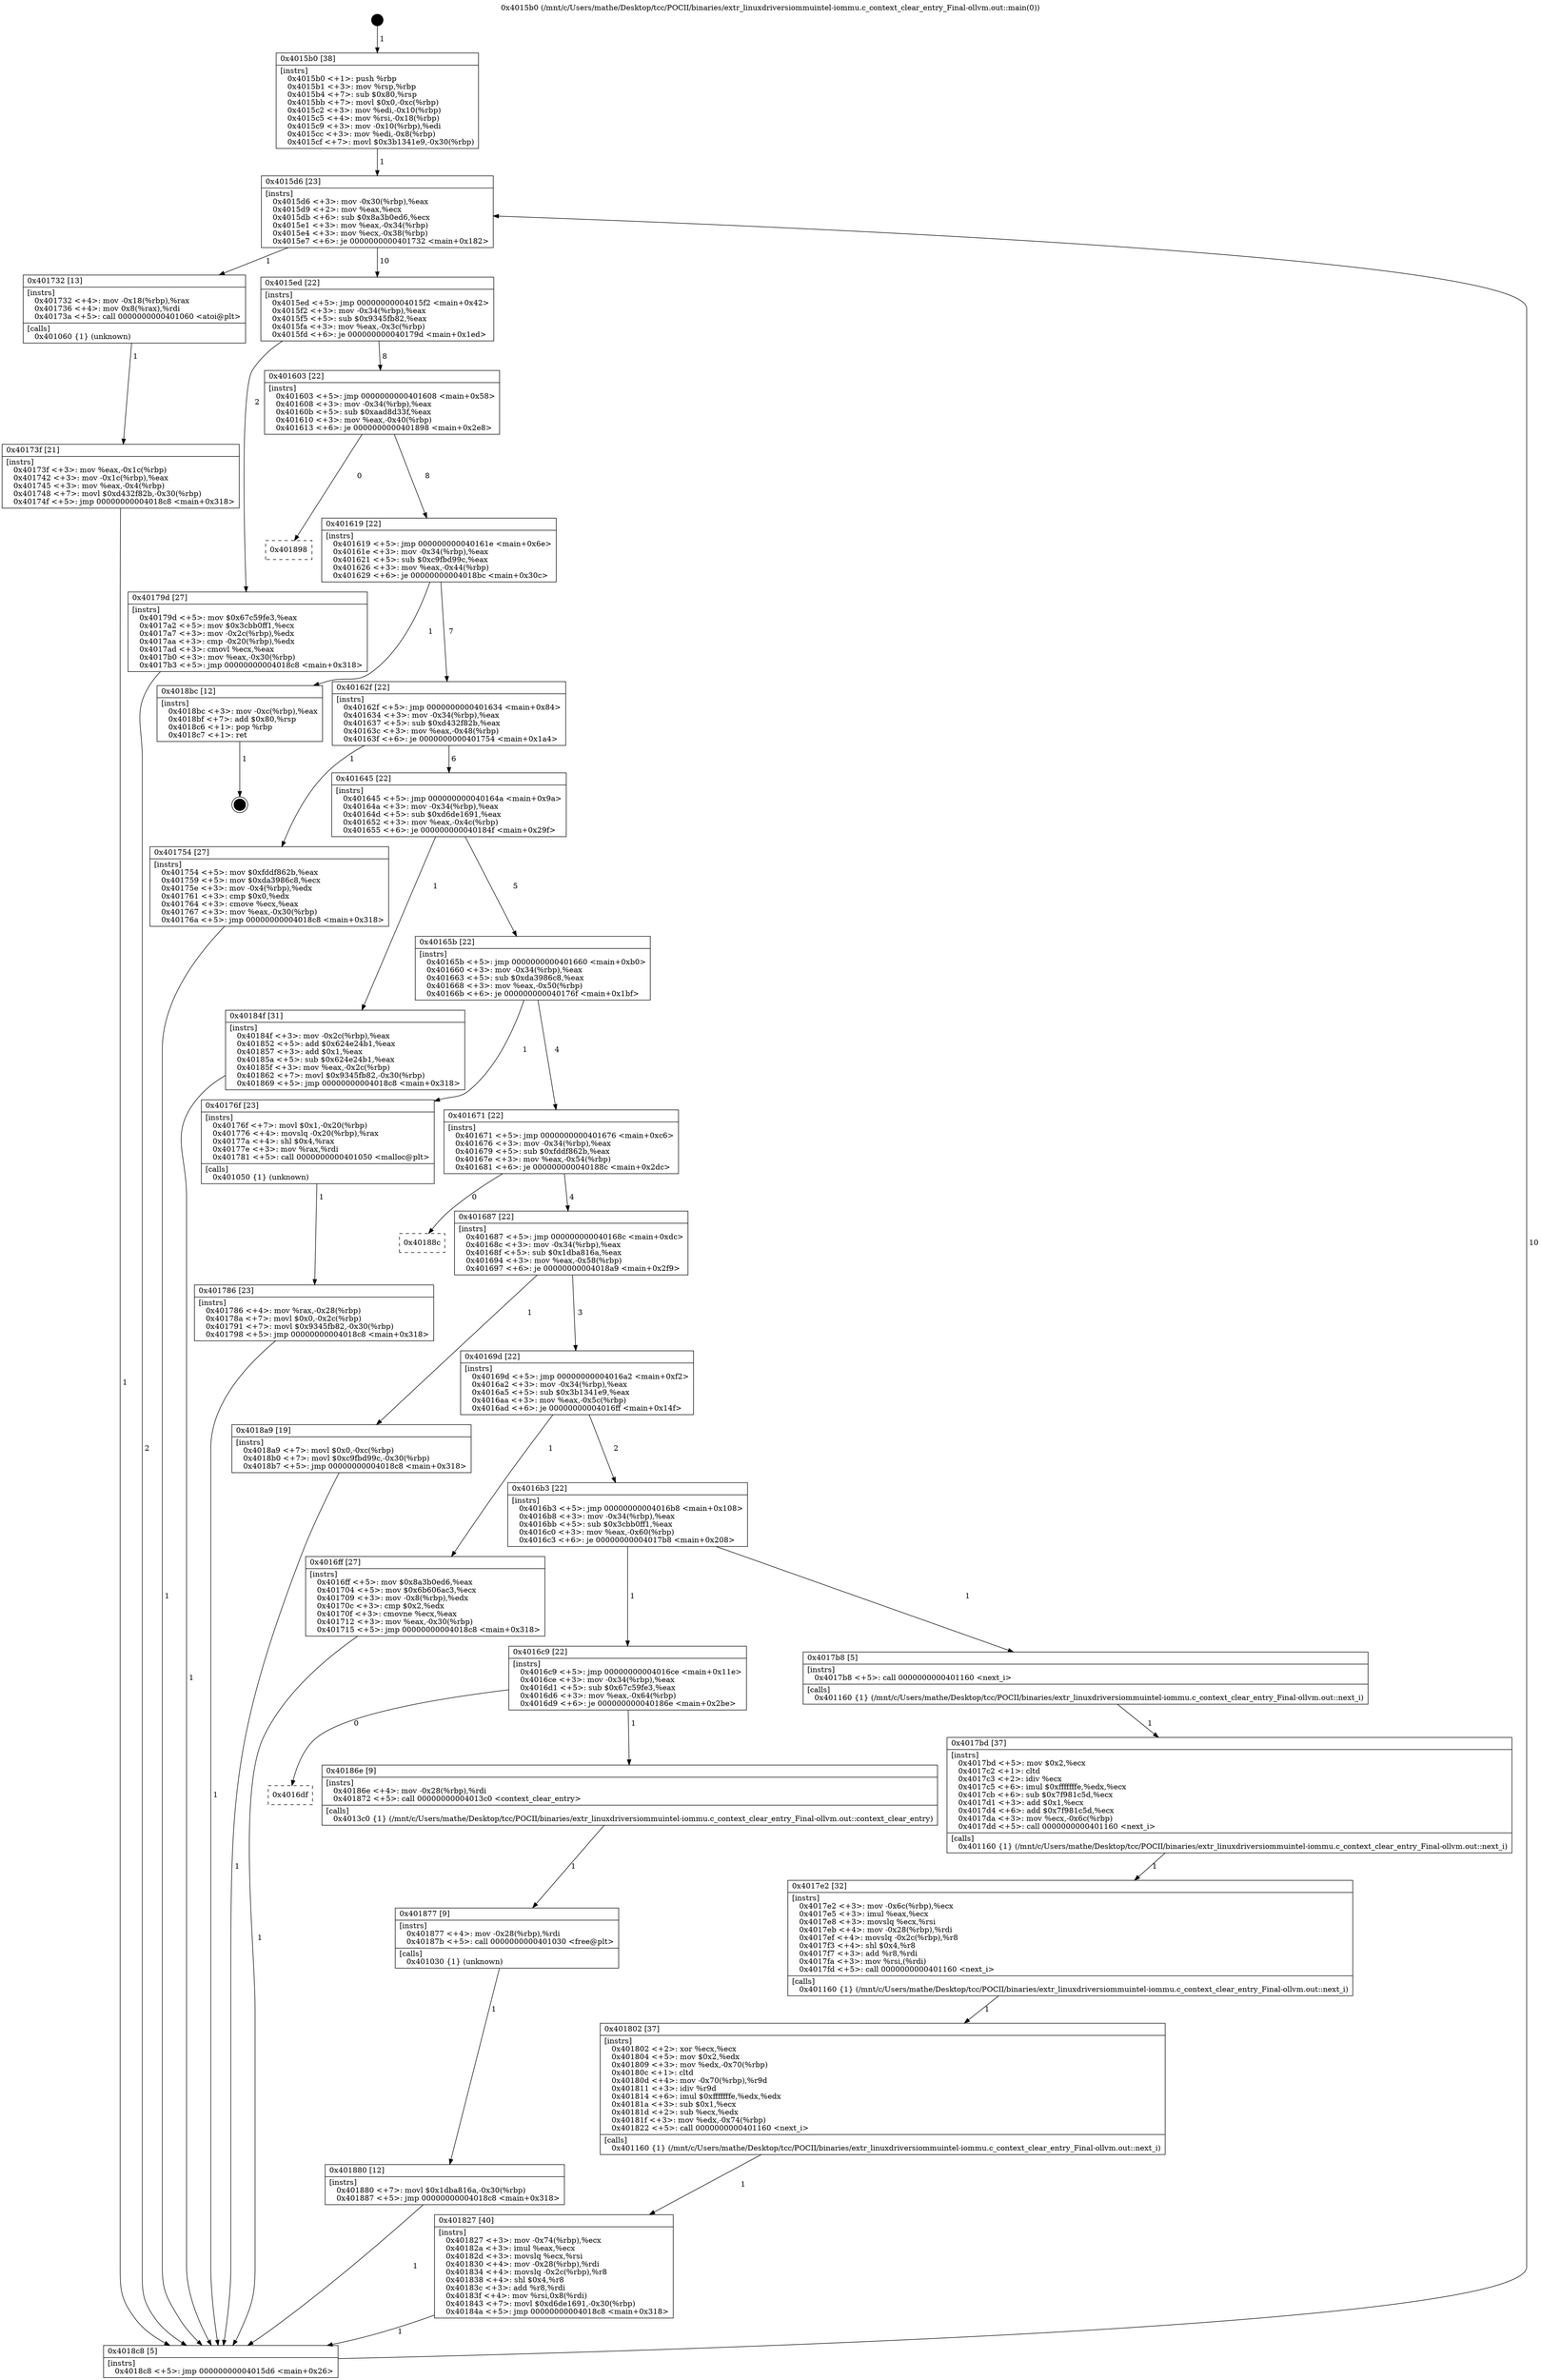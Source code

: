 digraph "0x4015b0" {
  label = "0x4015b0 (/mnt/c/Users/mathe/Desktop/tcc/POCII/binaries/extr_linuxdriversiommuintel-iommu.c_context_clear_entry_Final-ollvm.out::main(0))"
  labelloc = "t"
  node[shape=record]

  Entry [label="",width=0.3,height=0.3,shape=circle,fillcolor=black,style=filled]
  "0x4015d6" [label="{
     0x4015d6 [23]\l
     | [instrs]\l
     &nbsp;&nbsp;0x4015d6 \<+3\>: mov -0x30(%rbp),%eax\l
     &nbsp;&nbsp;0x4015d9 \<+2\>: mov %eax,%ecx\l
     &nbsp;&nbsp;0x4015db \<+6\>: sub $0x8a3b0ed6,%ecx\l
     &nbsp;&nbsp;0x4015e1 \<+3\>: mov %eax,-0x34(%rbp)\l
     &nbsp;&nbsp;0x4015e4 \<+3\>: mov %ecx,-0x38(%rbp)\l
     &nbsp;&nbsp;0x4015e7 \<+6\>: je 0000000000401732 \<main+0x182\>\l
  }"]
  "0x401732" [label="{
     0x401732 [13]\l
     | [instrs]\l
     &nbsp;&nbsp;0x401732 \<+4\>: mov -0x18(%rbp),%rax\l
     &nbsp;&nbsp;0x401736 \<+4\>: mov 0x8(%rax),%rdi\l
     &nbsp;&nbsp;0x40173a \<+5\>: call 0000000000401060 \<atoi@plt\>\l
     | [calls]\l
     &nbsp;&nbsp;0x401060 \{1\} (unknown)\l
  }"]
  "0x4015ed" [label="{
     0x4015ed [22]\l
     | [instrs]\l
     &nbsp;&nbsp;0x4015ed \<+5\>: jmp 00000000004015f2 \<main+0x42\>\l
     &nbsp;&nbsp;0x4015f2 \<+3\>: mov -0x34(%rbp),%eax\l
     &nbsp;&nbsp;0x4015f5 \<+5\>: sub $0x9345fb82,%eax\l
     &nbsp;&nbsp;0x4015fa \<+3\>: mov %eax,-0x3c(%rbp)\l
     &nbsp;&nbsp;0x4015fd \<+6\>: je 000000000040179d \<main+0x1ed\>\l
  }"]
  Exit [label="",width=0.3,height=0.3,shape=circle,fillcolor=black,style=filled,peripheries=2]
  "0x40179d" [label="{
     0x40179d [27]\l
     | [instrs]\l
     &nbsp;&nbsp;0x40179d \<+5\>: mov $0x67c59fe3,%eax\l
     &nbsp;&nbsp;0x4017a2 \<+5\>: mov $0x3cbb0ff1,%ecx\l
     &nbsp;&nbsp;0x4017a7 \<+3\>: mov -0x2c(%rbp),%edx\l
     &nbsp;&nbsp;0x4017aa \<+3\>: cmp -0x20(%rbp),%edx\l
     &nbsp;&nbsp;0x4017ad \<+3\>: cmovl %ecx,%eax\l
     &nbsp;&nbsp;0x4017b0 \<+3\>: mov %eax,-0x30(%rbp)\l
     &nbsp;&nbsp;0x4017b3 \<+5\>: jmp 00000000004018c8 \<main+0x318\>\l
  }"]
  "0x401603" [label="{
     0x401603 [22]\l
     | [instrs]\l
     &nbsp;&nbsp;0x401603 \<+5\>: jmp 0000000000401608 \<main+0x58\>\l
     &nbsp;&nbsp;0x401608 \<+3\>: mov -0x34(%rbp),%eax\l
     &nbsp;&nbsp;0x40160b \<+5\>: sub $0xaad8d33f,%eax\l
     &nbsp;&nbsp;0x401610 \<+3\>: mov %eax,-0x40(%rbp)\l
     &nbsp;&nbsp;0x401613 \<+6\>: je 0000000000401898 \<main+0x2e8\>\l
  }"]
  "0x401880" [label="{
     0x401880 [12]\l
     | [instrs]\l
     &nbsp;&nbsp;0x401880 \<+7\>: movl $0x1dba816a,-0x30(%rbp)\l
     &nbsp;&nbsp;0x401887 \<+5\>: jmp 00000000004018c8 \<main+0x318\>\l
  }"]
  "0x401898" [label="{
     0x401898\l
  }", style=dashed]
  "0x401619" [label="{
     0x401619 [22]\l
     | [instrs]\l
     &nbsp;&nbsp;0x401619 \<+5\>: jmp 000000000040161e \<main+0x6e\>\l
     &nbsp;&nbsp;0x40161e \<+3\>: mov -0x34(%rbp),%eax\l
     &nbsp;&nbsp;0x401621 \<+5\>: sub $0xc9fbd99c,%eax\l
     &nbsp;&nbsp;0x401626 \<+3\>: mov %eax,-0x44(%rbp)\l
     &nbsp;&nbsp;0x401629 \<+6\>: je 00000000004018bc \<main+0x30c\>\l
  }"]
  "0x401877" [label="{
     0x401877 [9]\l
     | [instrs]\l
     &nbsp;&nbsp;0x401877 \<+4\>: mov -0x28(%rbp),%rdi\l
     &nbsp;&nbsp;0x40187b \<+5\>: call 0000000000401030 \<free@plt\>\l
     | [calls]\l
     &nbsp;&nbsp;0x401030 \{1\} (unknown)\l
  }"]
  "0x4018bc" [label="{
     0x4018bc [12]\l
     | [instrs]\l
     &nbsp;&nbsp;0x4018bc \<+3\>: mov -0xc(%rbp),%eax\l
     &nbsp;&nbsp;0x4018bf \<+7\>: add $0x80,%rsp\l
     &nbsp;&nbsp;0x4018c6 \<+1\>: pop %rbp\l
     &nbsp;&nbsp;0x4018c7 \<+1\>: ret\l
  }"]
  "0x40162f" [label="{
     0x40162f [22]\l
     | [instrs]\l
     &nbsp;&nbsp;0x40162f \<+5\>: jmp 0000000000401634 \<main+0x84\>\l
     &nbsp;&nbsp;0x401634 \<+3\>: mov -0x34(%rbp),%eax\l
     &nbsp;&nbsp;0x401637 \<+5\>: sub $0xd432f82b,%eax\l
     &nbsp;&nbsp;0x40163c \<+3\>: mov %eax,-0x48(%rbp)\l
     &nbsp;&nbsp;0x40163f \<+6\>: je 0000000000401754 \<main+0x1a4\>\l
  }"]
  "0x4016df" [label="{
     0x4016df\l
  }", style=dashed]
  "0x401754" [label="{
     0x401754 [27]\l
     | [instrs]\l
     &nbsp;&nbsp;0x401754 \<+5\>: mov $0xfddf862b,%eax\l
     &nbsp;&nbsp;0x401759 \<+5\>: mov $0xda3986c8,%ecx\l
     &nbsp;&nbsp;0x40175e \<+3\>: mov -0x4(%rbp),%edx\l
     &nbsp;&nbsp;0x401761 \<+3\>: cmp $0x0,%edx\l
     &nbsp;&nbsp;0x401764 \<+3\>: cmove %ecx,%eax\l
     &nbsp;&nbsp;0x401767 \<+3\>: mov %eax,-0x30(%rbp)\l
     &nbsp;&nbsp;0x40176a \<+5\>: jmp 00000000004018c8 \<main+0x318\>\l
  }"]
  "0x401645" [label="{
     0x401645 [22]\l
     | [instrs]\l
     &nbsp;&nbsp;0x401645 \<+5\>: jmp 000000000040164a \<main+0x9a\>\l
     &nbsp;&nbsp;0x40164a \<+3\>: mov -0x34(%rbp),%eax\l
     &nbsp;&nbsp;0x40164d \<+5\>: sub $0xd6de1691,%eax\l
     &nbsp;&nbsp;0x401652 \<+3\>: mov %eax,-0x4c(%rbp)\l
     &nbsp;&nbsp;0x401655 \<+6\>: je 000000000040184f \<main+0x29f\>\l
  }"]
  "0x40186e" [label="{
     0x40186e [9]\l
     | [instrs]\l
     &nbsp;&nbsp;0x40186e \<+4\>: mov -0x28(%rbp),%rdi\l
     &nbsp;&nbsp;0x401872 \<+5\>: call 00000000004013c0 \<context_clear_entry\>\l
     | [calls]\l
     &nbsp;&nbsp;0x4013c0 \{1\} (/mnt/c/Users/mathe/Desktop/tcc/POCII/binaries/extr_linuxdriversiommuintel-iommu.c_context_clear_entry_Final-ollvm.out::context_clear_entry)\l
  }"]
  "0x40184f" [label="{
     0x40184f [31]\l
     | [instrs]\l
     &nbsp;&nbsp;0x40184f \<+3\>: mov -0x2c(%rbp),%eax\l
     &nbsp;&nbsp;0x401852 \<+5\>: add $0x624e24b1,%eax\l
     &nbsp;&nbsp;0x401857 \<+3\>: add $0x1,%eax\l
     &nbsp;&nbsp;0x40185a \<+5\>: sub $0x624e24b1,%eax\l
     &nbsp;&nbsp;0x40185f \<+3\>: mov %eax,-0x2c(%rbp)\l
     &nbsp;&nbsp;0x401862 \<+7\>: movl $0x9345fb82,-0x30(%rbp)\l
     &nbsp;&nbsp;0x401869 \<+5\>: jmp 00000000004018c8 \<main+0x318\>\l
  }"]
  "0x40165b" [label="{
     0x40165b [22]\l
     | [instrs]\l
     &nbsp;&nbsp;0x40165b \<+5\>: jmp 0000000000401660 \<main+0xb0\>\l
     &nbsp;&nbsp;0x401660 \<+3\>: mov -0x34(%rbp),%eax\l
     &nbsp;&nbsp;0x401663 \<+5\>: sub $0xda3986c8,%eax\l
     &nbsp;&nbsp;0x401668 \<+3\>: mov %eax,-0x50(%rbp)\l
     &nbsp;&nbsp;0x40166b \<+6\>: je 000000000040176f \<main+0x1bf\>\l
  }"]
  "0x401827" [label="{
     0x401827 [40]\l
     | [instrs]\l
     &nbsp;&nbsp;0x401827 \<+3\>: mov -0x74(%rbp),%ecx\l
     &nbsp;&nbsp;0x40182a \<+3\>: imul %eax,%ecx\l
     &nbsp;&nbsp;0x40182d \<+3\>: movslq %ecx,%rsi\l
     &nbsp;&nbsp;0x401830 \<+4\>: mov -0x28(%rbp),%rdi\l
     &nbsp;&nbsp;0x401834 \<+4\>: movslq -0x2c(%rbp),%r8\l
     &nbsp;&nbsp;0x401838 \<+4\>: shl $0x4,%r8\l
     &nbsp;&nbsp;0x40183c \<+3\>: add %r8,%rdi\l
     &nbsp;&nbsp;0x40183f \<+4\>: mov %rsi,0x8(%rdi)\l
     &nbsp;&nbsp;0x401843 \<+7\>: movl $0xd6de1691,-0x30(%rbp)\l
     &nbsp;&nbsp;0x40184a \<+5\>: jmp 00000000004018c8 \<main+0x318\>\l
  }"]
  "0x40176f" [label="{
     0x40176f [23]\l
     | [instrs]\l
     &nbsp;&nbsp;0x40176f \<+7\>: movl $0x1,-0x20(%rbp)\l
     &nbsp;&nbsp;0x401776 \<+4\>: movslq -0x20(%rbp),%rax\l
     &nbsp;&nbsp;0x40177a \<+4\>: shl $0x4,%rax\l
     &nbsp;&nbsp;0x40177e \<+3\>: mov %rax,%rdi\l
     &nbsp;&nbsp;0x401781 \<+5\>: call 0000000000401050 \<malloc@plt\>\l
     | [calls]\l
     &nbsp;&nbsp;0x401050 \{1\} (unknown)\l
  }"]
  "0x401671" [label="{
     0x401671 [22]\l
     | [instrs]\l
     &nbsp;&nbsp;0x401671 \<+5\>: jmp 0000000000401676 \<main+0xc6\>\l
     &nbsp;&nbsp;0x401676 \<+3\>: mov -0x34(%rbp),%eax\l
     &nbsp;&nbsp;0x401679 \<+5\>: sub $0xfddf862b,%eax\l
     &nbsp;&nbsp;0x40167e \<+3\>: mov %eax,-0x54(%rbp)\l
     &nbsp;&nbsp;0x401681 \<+6\>: je 000000000040188c \<main+0x2dc\>\l
  }"]
  "0x401802" [label="{
     0x401802 [37]\l
     | [instrs]\l
     &nbsp;&nbsp;0x401802 \<+2\>: xor %ecx,%ecx\l
     &nbsp;&nbsp;0x401804 \<+5\>: mov $0x2,%edx\l
     &nbsp;&nbsp;0x401809 \<+3\>: mov %edx,-0x70(%rbp)\l
     &nbsp;&nbsp;0x40180c \<+1\>: cltd\l
     &nbsp;&nbsp;0x40180d \<+4\>: mov -0x70(%rbp),%r9d\l
     &nbsp;&nbsp;0x401811 \<+3\>: idiv %r9d\l
     &nbsp;&nbsp;0x401814 \<+6\>: imul $0xfffffffe,%edx,%edx\l
     &nbsp;&nbsp;0x40181a \<+3\>: sub $0x1,%ecx\l
     &nbsp;&nbsp;0x40181d \<+2\>: sub %ecx,%edx\l
     &nbsp;&nbsp;0x40181f \<+3\>: mov %edx,-0x74(%rbp)\l
     &nbsp;&nbsp;0x401822 \<+5\>: call 0000000000401160 \<next_i\>\l
     | [calls]\l
     &nbsp;&nbsp;0x401160 \{1\} (/mnt/c/Users/mathe/Desktop/tcc/POCII/binaries/extr_linuxdriversiommuintel-iommu.c_context_clear_entry_Final-ollvm.out::next_i)\l
  }"]
  "0x40188c" [label="{
     0x40188c\l
  }", style=dashed]
  "0x401687" [label="{
     0x401687 [22]\l
     | [instrs]\l
     &nbsp;&nbsp;0x401687 \<+5\>: jmp 000000000040168c \<main+0xdc\>\l
     &nbsp;&nbsp;0x40168c \<+3\>: mov -0x34(%rbp),%eax\l
     &nbsp;&nbsp;0x40168f \<+5\>: sub $0x1dba816a,%eax\l
     &nbsp;&nbsp;0x401694 \<+3\>: mov %eax,-0x58(%rbp)\l
     &nbsp;&nbsp;0x401697 \<+6\>: je 00000000004018a9 \<main+0x2f9\>\l
  }"]
  "0x4017e2" [label="{
     0x4017e2 [32]\l
     | [instrs]\l
     &nbsp;&nbsp;0x4017e2 \<+3\>: mov -0x6c(%rbp),%ecx\l
     &nbsp;&nbsp;0x4017e5 \<+3\>: imul %eax,%ecx\l
     &nbsp;&nbsp;0x4017e8 \<+3\>: movslq %ecx,%rsi\l
     &nbsp;&nbsp;0x4017eb \<+4\>: mov -0x28(%rbp),%rdi\l
     &nbsp;&nbsp;0x4017ef \<+4\>: movslq -0x2c(%rbp),%r8\l
     &nbsp;&nbsp;0x4017f3 \<+4\>: shl $0x4,%r8\l
     &nbsp;&nbsp;0x4017f7 \<+3\>: add %r8,%rdi\l
     &nbsp;&nbsp;0x4017fa \<+3\>: mov %rsi,(%rdi)\l
     &nbsp;&nbsp;0x4017fd \<+5\>: call 0000000000401160 \<next_i\>\l
     | [calls]\l
     &nbsp;&nbsp;0x401160 \{1\} (/mnt/c/Users/mathe/Desktop/tcc/POCII/binaries/extr_linuxdriversiommuintel-iommu.c_context_clear_entry_Final-ollvm.out::next_i)\l
  }"]
  "0x4018a9" [label="{
     0x4018a9 [19]\l
     | [instrs]\l
     &nbsp;&nbsp;0x4018a9 \<+7\>: movl $0x0,-0xc(%rbp)\l
     &nbsp;&nbsp;0x4018b0 \<+7\>: movl $0xc9fbd99c,-0x30(%rbp)\l
     &nbsp;&nbsp;0x4018b7 \<+5\>: jmp 00000000004018c8 \<main+0x318\>\l
  }"]
  "0x40169d" [label="{
     0x40169d [22]\l
     | [instrs]\l
     &nbsp;&nbsp;0x40169d \<+5\>: jmp 00000000004016a2 \<main+0xf2\>\l
     &nbsp;&nbsp;0x4016a2 \<+3\>: mov -0x34(%rbp),%eax\l
     &nbsp;&nbsp;0x4016a5 \<+5\>: sub $0x3b1341e9,%eax\l
     &nbsp;&nbsp;0x4016aa \<+3\>: mov %eax,-0x5c(%rbp)\l
     &nbsp;&nbsp;0x4016ad \<+6\>: je 00000000004016ff \<main+0x14f\>\l
  }"]
  "0x4017bd" [label="{
     0x4017bd [37]\l
     | [instrs]\l
     &nbsp;&nbsp;0x4017bd \<+5\>: mov $0x2,%ecx\l
     &nbsp;&nbsp;0x4017c2 \<+1\>: cltd\l
     &nbsp;&nbsp;0x4017c3 \<+2\>: idiv %ecx\l
     &nbsp;&nbsp;0x4017c5 \<+6\>: imul $0xfffffffe,%edx,%ecx\l
     &nbsp;&nbsp;0x4017cb \<+6\>: sub $0x7f981c5d,%ecx\l
     &nbsp;&nbsp;0x4017d1 \<+3\>: add $0x1,%ecx\l
     &nbsp;&nbsp;0x4017d4 \<+6\>: add $0x7f981c5d,%ecx\l
     &nbsp;&nbsp;0x4017da \<+3\>: mov %ecx,-0x6c(%rbp)\l
     &nbsp;&nbsp;0x4017dd \<+5\>: call 0000000000401160 \<next_i\>\l
     | [calls]\l
     &nbsp;&nbsp;0x401160 \{1\} (/mnt/c/Users/mathe/Desktop/tcc/POCII/binaries/extr_linuxdriversiommuintel-iommu.c_context_clear_entry_Final-ollvm.out::next_i)\l
  }"]
  "0x4016ff" [label="{
     0x4016ff [27]\l
     | [instrs]\l
     &nbsp;&nbsp;0x4016ff \<+5\>: mov $0x8a3b0ed6,%eax\l
     &nbsp;&nbsp;0x401704 \<+5\>: mov $0x6b606ac3,%ecx\l
     &nbsp;&nbsp;0x401709 \<+3\>: mov -0x8(%rbp),%edx\l
     &nbsp;&nbsp;0x40170c \<+3\>: cmp $0x2,%edx\l
     &nbsp;&nbsp;0x40170f \<+3\>: cmovne %ecx,%eax\l
     &nbsp;&nbsp;0x401712 \<+3\>: mov %eax,-0x30(%rbp)\l
     &nbsp;&nbsp;0x401715 \<+5\>: jmp 00000000004018c8 \<main+0x318\>\l
  }"]
  "0x4016b3" [label="{
     0x4016b3 [22]\l
     | [instrs]\l
     &nbsp;&nbsp;0x4016b3 \<+5\>: jmp 00000000004016b8 \<main+0x108\>\l
     &nbsp;&nbsp;0x4016b8 \<+3\>: mov -0x34(%rbp),%eax\l
     &nbsp;&nbsp;0x4016bb \<+5\>: sub $0x3cbb0ff1,%eax\l
     &nbsp;&nbsp;0x4016c0 \<+3\>: mov %eax,-0x60(%rbp)\l
     &nbsp;&nbsp;0x4016c3 \<+6\>: je 00000000004017b8 \<main+0x208\>\l
  }"]
  "0x4018c8" [label="{
     0x4018c8 [5]\l
     | [instrs]\l
     &nbsp;&nbsp;0x4018c8 \<+5\>: jmp 00000000004015d6 \<main+0x26\>\l
  }"]
  "0x4015b0" [label="{
     0x4015b0 [38]\l
     | [instrs]\l
     &nbsp;&nbsp;0x4015b0 \<+1\>: push %rbp\l
     &nbsp;&nbsp;0x4015b1 \<+3\>: mov %rsp,%rbp\l
     &nbsp;&nbsp;0x4015b4 \<+7\>: sub $0x80,%rsp\l
     &nbsp;&nbsp;0x4015bb \<+7\>: movl $0x0,-0xc(%rbp)\l
     &nbsp;&nbsp;0x4015c2 \<+3\>: mov %edi,-0x10(%rbp)\l
     &nbsp;&nbsp;0x4015c5 \<+4\>: mov %rsi,-0x18(%rbp)\l
     &nbsp;&nbsp;0x4015c9 \<+3\>: mov -0x10(%rbp),%edi\l
     &nbsp;&nbsp;0x4015cc \<+3\>: mov %edi,-0x8(%rbp)\l
     &nbsp;&nbsp;0x4015cf \<+7\>: movl $0x3b1341e9,-0x30(%rbp)\l
  }"]
  "0x40173f" [label="{
     0x40173f [21]\l
     | [instrs]\l
     &nbsp;&nbsp;0x40173f \<+3\>: mov %eax,-0x1c(%rbp)\l
     &nbsp;&nbsp;0x401742 \<+3\>: mov -0x1c(%rbp),%eax\l
     &nbsp;&nbsp;0x401745 \<+3\>: mov %eax,-0x4(%rbp)\l
     &nbsp;&nbsp;0x401748 \<+7\>: movl $0xd432f82b,-0x30(%rbp)\l
     &nbsp;&nbsp;0x40174f \<+5\>: jmp 00000000004018c8 \<main+0x318\>\l
  }"]
  "0x401786" [label="{
     0x401786 [23]\l
     | [instrs]\l
     &nbsp;&nbsp;0x401786 \<+4\>: mov %rax,-0x28(%rbp)\l
     &nbsp;&nbsp;0x40178a \<+7\>: movl $0x0,-0x2c(%rbp)\l
     &nbsp;&nbsp;0x401791 \<+7\>: movl $0x9345fb82,-0x30(%rbp)\l
     &nbsp;&nbsp;0x401798 \<+5\>: jmp 00000000004018c8 \<main+0x318\>\l
  }"]
  "0x4016c9" [label="{
     0x4016c9 [22]\l
     | [instrs]\l
     &nbsp;&nbsp;0x4016c9 \<+5\>: jmp 00000000004016ce \<main+0x11e\>\l
     &nbsp;&nbsp;0x4016ce \<+3\>: mov -0x34(%rbp),%eax\l
     &nbsp;&nbsp;0x4016d1 \<+5\>: sub $0x67c59fe3,%eax\l
     &nbsp;&nbsp;0x4016d6 \<+3\>: mov %eax,-0x64(%rbp)\l
     &nbsp;&nbsp;0x4016d9 \<+6\>: je 000000000040186e \<main+0x2be\>\l
  }"]
  "0x4017b8" [label="{
     0x4017b8 [5]\l
     | [instrs]\l
     &nbsp;&nbsp;0x4017b8 \<+5\>: call 0000000000401160 \<next_i\>\l
     | [calls]\l
     &nbsp;&nbsp;0x401160 \{1\} (/mnt/c/Users/mathe/Desktop/tcc/POCII/binaries/extr_linuxdriversiommuintel-iommu.c_context_clear_entry_Final-ollvm.out::next_i)\l
  }"]
  Entry -> "0x4015b0" [label=" 1"]
  "0x4015d6" -> "0x401732" [label=" 1"]
  "0x4015d6" -> "0x4015ed" [label=" 10"]
  "0x4018bc" -> Exit [label=" 1"]
  "0x4015ed" -> "0x40179d" [label=" 2"]
  "0x4015ed" -> "0x401603" [label=" 8"]
  "0x4018a9" -> "0x4018c8" [label=" 1"]
  "0x401603" -> "0x401898" [label=" 0"]
  "0x401603" -> "0x401619" [label=" 8"]
  "0x401880" -> "0x4018c8" [label=" 1"]
  "0x401619" -> "0x4018bc" [label=" 1"]
  "0x401619" -> "0x40162f" [label=" 7"]
  "0x401877" -> "0x401880" [label=" 1"]
  "0x40162f" -> "0x401754" [label=" 1"]
  "0x40162f" -> "0x401645" [label=" 6"]
  "0x40186e" -> "0x401877" [label=" 1"]
  "0x401645" -> "0x40184f" [label=" 1"]
  "0x401645" -> "0x40165b" [label=" 5"]
  "0x4016c9" -> "0x4016df" [label=" 0"]
  "0x40165b" -> "0x40176f" [label=" 1"]
  "0x40165b" -> "0x401671" [label=" 4"]
  "0x4016c9" -> "0x40186e" [label=" 1"]
  "0x401671" -> "0x40188c" [label=" 0"]
  "0x401671" -> "0x401687" [label=" 4"]
  "0x40184f" -> "0x4018c8" [label=" 1"]
  "0x401687" -> "0x4018a9" [label=" 1"]
  "0x401687" -> "0x40169d" [label=" 3"]
  "0x401827" -> "0x4018c8" [label=" 1"]
  "0x40169d" -> "0x4016ff" [label=" 1"]
  "0x40169d" -> "0x4016b3" [label=" 2"]
  "0x4016ff" -> "0x4018c8" [label=" 1"]
  "0x4015b0" -> "0x4015d6" [label=" 1"]
  "0x4018c8" -> "0x4015d6" [label=" 10"]
  "0x401732" -> "0x40173f" [label=" 1"]
  "0x40173f" -> "0x4018c8" [label=" 1"]
  "0x401754" -> "0x4018c8" [label=" 1"]
  "0x40176f" -> "0x401786" [label=" 1"]
  "0x401786" -> "0x4018c8" [label=" 1"]
  "0x40179d" -> "0x4018c8" [label=" 2"]
  "0x401802" -> "0x401827" [label=" 1"]
  "0x4016b3" -> "0x4017b8" [label=" 1"]
  "0x4016b3" -> "0x4016c9" [label=" 1"]
  "0x4017b8" -> "0x4017bd" [label=" 1"]
  "0x4017bd" -> "0x4017e2" [label=" 1"]
  "0x4017e2" -> "0x401802" [label=" 1"]
}
